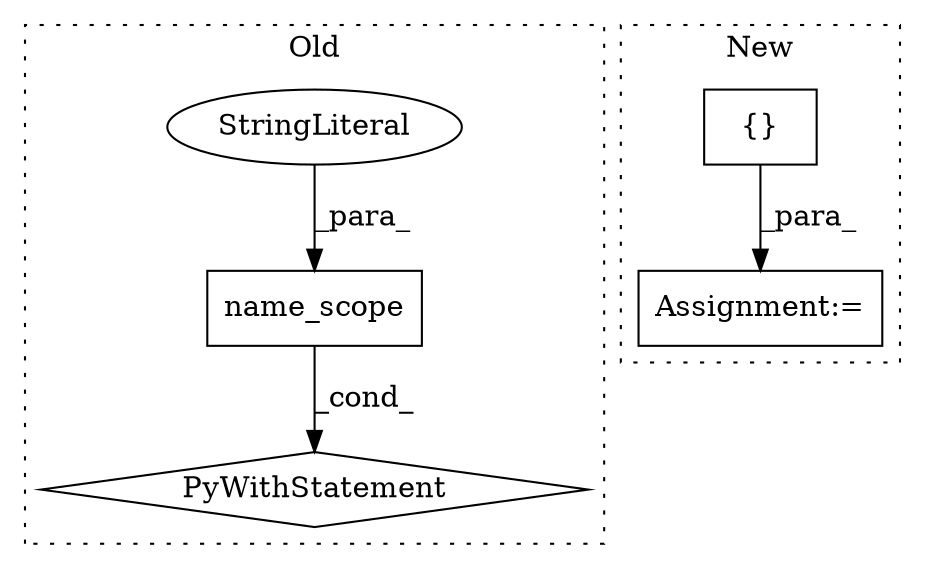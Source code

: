 digraph G {
subgraph cluster0 {
1 [label="name_scope" a="32" s="2571,2597" l="11,1" shape="box"];
3 [label="PyWithStatement" a="104" s="2550,2598" l="10,2" shape="diamond"];
5 [label="StringLiteral" a="45" s="2582" l="15" shape="ellipse"];
label = "Old";
style="dotted";
}
subgraph cluster1 {
2 [label="{}" a="4" s="2758,2763" l="1,1" shape="box"];
4 [label="Assignment:=" a="7" s="2972" l="1" shape="box"];
label = "New";
style="dotted";
}
1 -> 3 [label="_cond_"];
2 -> 4 [label="_para_"];
5 -> 1 [label="_para_"];
}